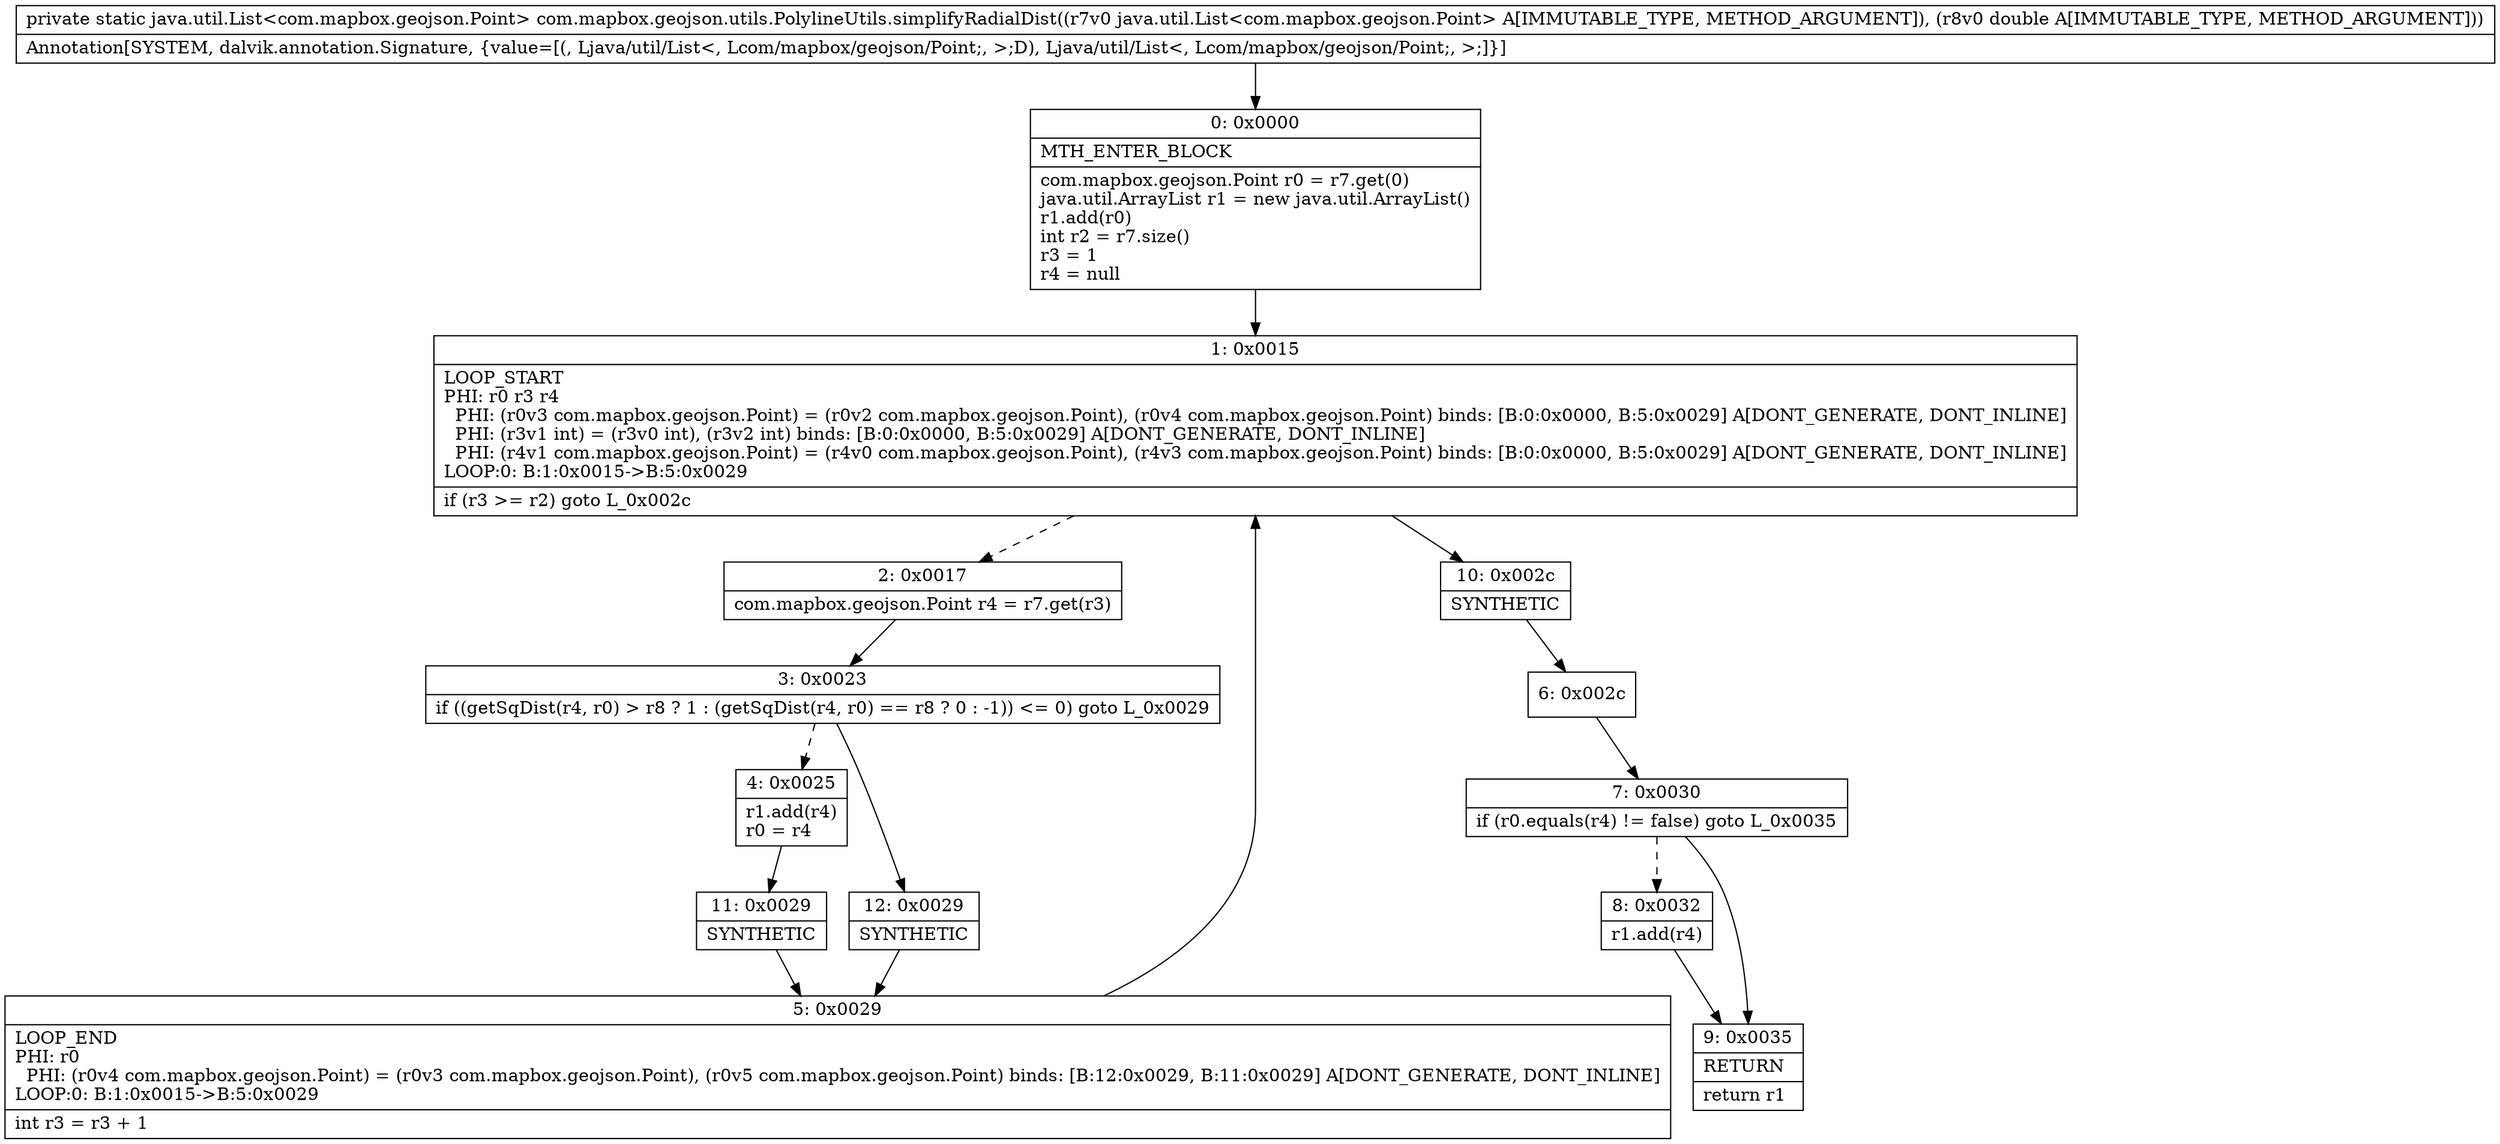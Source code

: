 digraph "CFG forcom.mapbox.geojson.utils.PolylineUtils.simplifyRadialDist(Ljava\/util\/List;D)Ljava\/util\/List;" {
Node_0 [shape=record,label="{0\:\ 0x0000|MTH_ENTER_BLOCK\l|com.mapbox.geojson.Point r0 = r7.get(0)\ljava.util.ArrayList r1 = new java.util.ArrayList()\lr1.add(r0)\lint r2 = r7.size()\lr3 = 1\lr4 = null\l}"];
Node_1 [shape=record,label="{1\:\ 0x0015|LOOP_START\lPHI: r0 r3 r4 \l  PHI: (r0v3 com.mapbox.geojson.Point) = (r0v2 com.mapbox.geojson.Point), (r0v4 com.mapbox.geojson.Point) binds: [B:0:0x0000, B:5:0x0029] A[DONT_GENERATE, DONT_INLINE]\l  PHI: (r3v1 int) = (r3v0 int), (r3v2 int) binds: [B:0:0x0000, B:5:0x0029] A[DONT_GENERATE, DONT_INLINE]\l  PHI: (r4v1 com.mapbox.geojson.Point) = (r4v0 com.mapbox.geojson.Point), (r4v3 com.mapbox.geojson.Point) binds: [B:0:0x0000, B:5:0x0029] A[DONT_GENERATE, DONT_INLINE]\lLOOP:0: B:1:0x0015\-\>B:5:0x0029\l|if (r3 \>= r2) goto L_0x002c\l}"];
Node_2 [shape=record,label="{2\:\ 0x0017|com.mapbox.geojson.Point r4 = r7.get(r3)\l}"];
Node_3 [shape=record,label="{3\:\ 0x0023|if ((getSqDist(r4, r0) \> r8 ? 1 : (getSqDist(r4, r0) == r8 ? 0 : \-1)) \<= 0) goto L_0x0029\l}"];
Node_4 [shape=record,label="{4\:\ 0x0025|r1.add(r4)\lr0 = r4\l}"];
Node_5 [shape=record,label="{5\:\ 0x0029|LOOP_END\lPHI: r0 \l  PHI: (r0v4 com.mapbox.geojson.Point) = (r0v3 com.mapbox.geojson.Point), (r0v5 com.mapbox.geojson.Point) binds: [B:12:0x0029, B:11:0x0029] A[DONT_GENERATE, DONT_INLINE]\lLOOP:0: B:1:0x0015\-\>B:5:0x0029\l|int r3 = r3 + 1\l}"];
Node_6 [shape=record,label="{6\:\ 0x002c}"];
Node_7 [shape=record,label="{7\:\ 0x0030|if (r0.equals(r4) != false) goto L_0x0035\l}"];
Node_8 [shape=record,label="{8\:\ 0x0032|r1.add(r4)\l}"];
Node_9 [shape=record,label="{9\:\ 0x0035|RETURN\l|return r1\l}"];
Node_10 [shape=record,label="{10\:\ 0x002c|SYNTHETIC\l}"];
Node_11 [shape=record,label="{11\:\ 0x0029|SYNTHETIC\l}"];
Node_12 [shape=record,label="{12\:\ 0x0029|SYNTHETIC\l}"];
MethodNode[shape=record,label="{private static java.util.List\<com.mapbox.geojson.Point\> com.mapbox.geojson.utils.PolylineUtils.simplifyRadialDist((r7v0 java.util.List\<com.mapbox.geojson.Point\> A[IMMUTABLE_TYPE, METHOD_ARGUMENT]), (r8v0 double A[IMMUTABLE_TYPE, METHOD_ARGUMENT]))  | Annotation[SYSTEM, dalvik.annotation.Signature, \{value=[(, Ljava\/util\/List\<, Lcom\/mapbox\/geojson\/Point;, \>;D), Ljava\/util\/List\<, Lcom\/mapbox\/geojson\/Point;, \>;]\}]\l}"];
MethodNode -> Node_0;
Node_0 -> Node_1;
Node_1 -> Node_2[style=dashed];
Node_1 -> Node_10;
Node_2 -> Node_3;
Node_3 -> Node_4[style=dashed];
Node_3 -> Node_12;
Node_4 -> Node_11;
Node_5 -> Node_1;
Node_6 -> Node_7;
Node_7 -> Node_8[style=dashed];
Node_7 -> Node_9;
Node_8 -> Node_9;
Node_10 -> Node_6;
Node_11 -> Node_5;
Node_12 -> Node_5;
}

